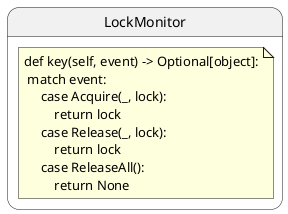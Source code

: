 @startuml
state LockMonitor{
  note as KEYNOTE
   def key(self, event) -> Optional[object]:
    match event:
        case Acquire(_, lock):
            return lock
        case Release(_, lock):
            return lock
        case ReleaseAll():
            return None
  end note
}
@enduml